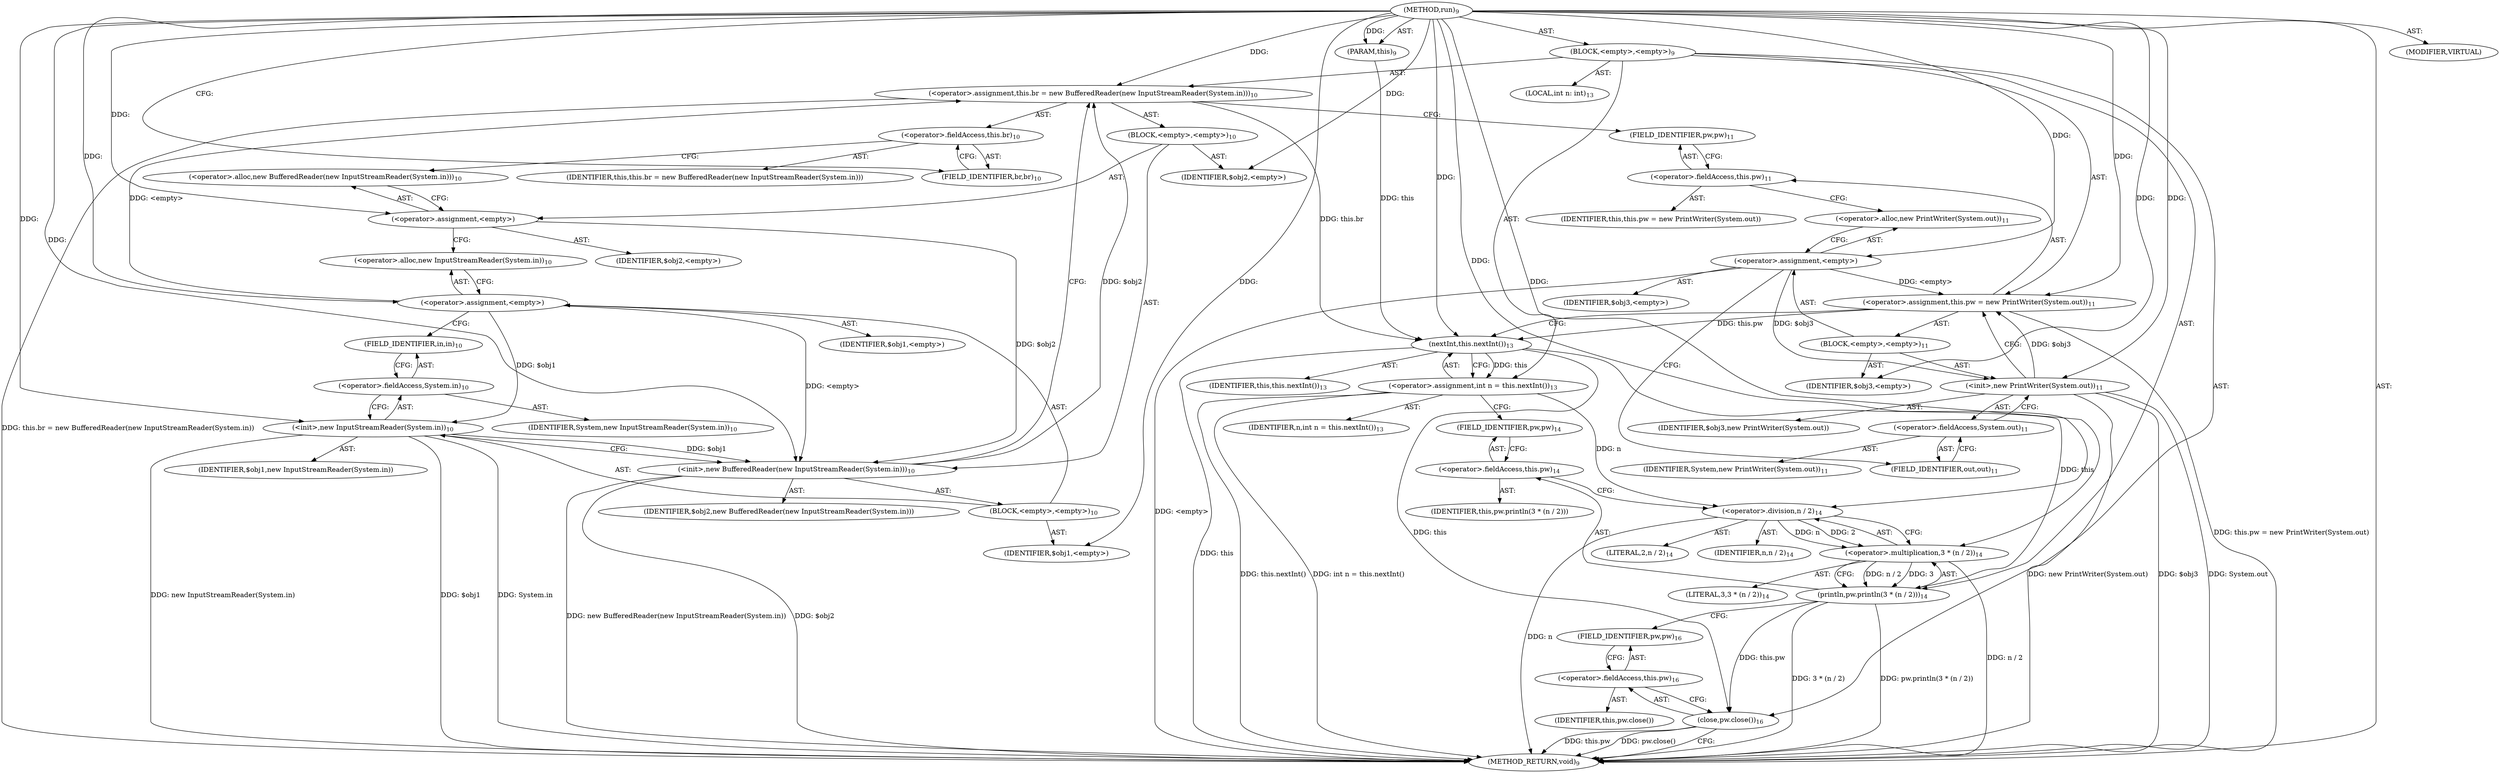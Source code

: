 digraph "run" {  
"38" [label = <(METHOD,run)<SUB>9</SUB>> ]
"4" [label = <(PARAM,this)<SUB>9</SUB>> ]
"39" [label = <(BLOCK,&lt;empty&gt;,&lt;empty&gt;)<SUB>9</SUB>> ]
"40" [label = <(&lt;operator&gt;.assignment,this.br = new BufferedReader(new InputStreamReader(System.in)))<SUB>10</SUB>> ]
"41" [label = <(&lt;operator&gt;.fieldAccess,this.br)<SUB>10</SUB>> ]
"42" [label = <(IDENTIFIER,this,this.br = new BufferedReader(new InputStreamReader(System.in)))> ]
"43" [label = <(FIELD_IDENTIFIER,br,br)<SUB>10</SUB>> ]
"44" [label = <(BLOCK,&lt;empty&gt;,&lt;empty&gt;)<SUB>10</SUB>> ]
"45" [label = <(&lt;operator&gt;.assignment,&lt;empty&gt;)> ]
"46" [label = <(IDENTIFIER,$obj2,&lt;empty&gt;)> ]
"47" [label = <(&lt;operator&gt;.alloc,new BufferedReader(new InputStreamReader(System.in)))<SUB>10</SUB>> ]
"48" [label = <(&lt;init&gt;,new BufferedReader(new InputStreamReader(System.in)))<SUB>10</SUB>> ]
"49" [label = <(IDENTIFIER,$obj2,new BufferedReader(new InputStreamReader(System.in)))> ]
"50" [label = <(BLOCK,&lt;empty&gt;,&lt;empty&gt;)<SUB>10</SUB>> ]
"51" [label = <(&lt;operator&gt;.assignment,&lt;empty&gt;)> ]
"52" [label = <(IDENTIFIER,$obj1,&lt;empty&gt;)> ]
"53" [label = <(&lt;operator&gt;.alloc,new InputStreamReader(System.in))<SUB>10</SUB>> ]
"54" [label = <(&lt;init&gt;,new InputStreamReader(System.in))<SUB>10</SUB>> ]
"55" [label = <(IDENTIFIER,$obj1,new InputStreamReader(System.in))> ]
"56" [label = <(&lt;operator&gt;.fieldAccess,System.in)<SUB>10</SUB>> ]
"57" [label = <(IDENTIFIER,System,new InputStreamReader(System.in))<SUB>10</SUB>> ]
"58" [label = <(FIELD_IDENTIFIER,in,in)<SUB>10</SUB>> ]
"59" [label = <(IDENTIFIER,$obj1,&lt;empty&gt;)> ]
"60" [label = <(IDENTIFIER,$obj2,&lt;empty&gt;)> ]
"61" [label = <(&lt;operator&gt;.assignment,this.pw = new PrintWriter(System.out))<SUB>11</SUB>> ]
"62" [label = <(&lt;operator&gt;.fieldAccess,this.pw)<SUB>11</SUB>> ]
"63" [label = <(IDENTIFIER,this,this.pw = new PrintWriter(System.out))> ]
"64" [label = <(FIELD_IDENTIFIER,pw,pw)<SUB>11</SUB>> ]
"65" [label = <(BLOCK,&lt;empty&gt;,&lt;empty&gt;)<SUB>11</SUB>> ]
"66" [label = <(&lt;operator&gt;.assignment,&lt;empty&gt;)> ]
"67" [label = <(IDENTIFIER,$obj3,&lt;empty&gt;)> ]
"68" [label = <(&lt;operator&gt;.alloc,new PrintWriter(System.out))<SUB>11</SUB>> ]
"69" [label = <(&lt;init&gt;,new PrintWriter(System.out))<SUB>11</SUB>> ]
"70" [label = <(IDENTIFIER,$obj3,new PrintWriter(System.out))> ]
"71" [label = <(&lt;operator&gt;.fieldAccess,System.out)<SUB>11</SUB>> ]
"72" [label = <(IDENTIFIER,System,new PrintWriter(System.out))<SUB>11</SUB>> ]
"73" [label = <(FIELD_IDENTIFIER,out,out)<SUB>11</SUB>> ]
"74" [label = <(IDENTIFIER,$obj3,&lt;empty&gt;)> ]
"75" [label = <(LOCAL,int n: int)<SUB>13</SUB>> ]
"76" [label = <(&lt;operator&gt;.assignment,int n = this.nextInt())<SUB>13</SUB>> ]
"77" [label = <(IDENTIFIER,n,int n = this.nextInt())<SUB>13</SUB>> ]
"78" [label = <(nextInt,this.nextInt())<SUB>13</SUB>> ]
"3" [label = <(IDENTIFIER,this,this.nextInt())<SUB>13</SUB>> ]
"79" [label = <(println,pw.println(3 * (n / 2)))<SUB>14</SUB>> ]
"80" [label = <(&lt;operator&gt;.fieldAccess,this.pw)<SUB>14</SUB>> ]
"81" [label = <(IDENTIFIER,this,pw.println(3 * (n / 2)))> ]
"82" [label = <(FIELD_IDENTIFIER,pw,pw)<SUB>14</SUB>> ]
"83" [label = <(&lt;operator&gt;.multiplication,3 * (n / 2))<SUB>14</SUB>> ]
"84" [label = <(LITERAL,3,3 * (n / 2))<SUB>14</SUB>> ]
"85" [label = <(&lt;operator&gt;.division,n / 2)<SUB>14</SUB>> ]
"86" [label = <(IDENTIFIER,n,n / 2)<SUB>14</SUB>> ]
"87" [label = <(LITERAL,2,n / 2)<SUB>14</SUB>> ]
"88" [label = <(close,pw.close())<SUB>16</SUB>> ]
"89" [label = <(&lt;operator&gt;.fieldAccess,this.pw)<SUB>16</SUB>> ]
"90" [label = <(IDENTIFIER,this,pw.close())> ]
"91" [label = <(FIELD_IDENTIFIER,pw,pw)<SUB>16</SUB>> ]
"92" [label = <(MODIFIER,VIRTUAL)> ]
"93" [label = <(METHOD_RETURN,void)<SUB>9</SUB>> ]
  "38" -> "4"  [ label = "AST: "] 
  "38" -> "39"  [ label = "AST: "] 
  "38" -> "92"  [ label = "AST: "] 
  "38" -> "93"  [ label = "AST: "] 
  "39" -> "40"  [ label = "AST: "] 
  "39" -> "61"  [ label = "AST: "] 
  "39" -> "75"  [ label = "AST: "] 
  "39" -> "76"  [ label = "AST: "] 
  "39" -> "79"  [ label = "AST: "] 
  "39" -> "88"  [ label = "AST: "] 
  "40" -> "41"  [ label = "AST: "] 
  "40" -> "44"  [ label = "AST: "] 
  "41" -> "42"  [ label = "AST: "] 
  "41" -> "43"  [ label = "AST: "] 
  "44" -> "45"  [ label = "AST: "] 
  "44" -> "48"  [ label = "AST: "] 
  "44" -> "60"  [ label = "AST: "] 
  "45" -> "46"  [ label = "AST: "] 
  "45" -> "47"  [ label = "AST: "] 
  "48" -> "49"  [ label = "AST: "] 
  "48" -> "50"  [ label = "AST: "] 
  "50" -> "51"  [ label = "AST: "] 
  "50" -> "54"  [ label = "AST: "] 
  "50" -> "59"  [ label = "AST: "] 
  "51" -> "52"  [ label = "AST: "] 
  "51" -> "53"  [ label = "AST: "] 
  "54" -> "55"  [ label = "AST: "] 
  "54" -> "56"  [ label = "AST: "] 
  "56" -> "57"  [ label = "AST: "] 
  "56" -> "58"  [ label = "AST: "] 
  "61" -> "62"  [ label = "AST: "] 
  "61" -> "65"  [ label = "AST: "] 
  "62" -> "63"  [ label = "AST: "] 
  "62" -> "64"  [ label = "AST: "] 
  "65" -> "66"  [ label = "AST: "] 
  "65" -> "69"  [ label = "AST: "] 
  "65" -> "74"  [ label = "AST: "] 
  "66" -> "67"  [ label = "AST: "] 
  "66" -> "68"  [ label = "AST: "] 
  "69" -> "70"  [ label = "AST: "] 
  "69" -> "71"  [ label = "AST: "] 
  "71" -> "72"  [ label = "AST: "] 
  "71" -> "73"  [ label = "AST: "] 
  "76" -> "77"  [ label = "AST: "] 
  "76" -> "78"  [ label = "AST: "] 
  "78" -> "3"  [ label = "AST: "] 
  "79" -> "80"  [ label = "AST: "] 
  "79" -> "83"  [ label = "AST: "] 
  "80" -> "81"  [ label = "AST: "] 
  "80" -> "82"  [ label = "AST: "] 
  "83" -> "84"  [ label = "AST: "] 
  "83" -> "85"  [ label = "AST: "] 
  "85" -> "86"  [ label = "AST: "] 
  "85" -> "87"  [ label = "AST: "] 
  "88" -> "89"  [ label = "AST: "] 
  "89" -> "90"  [ label = "AST: "] 
  "89" -> "91"  [ label = "AST: "] 
  "40" -> "64"  [ label = "CFG: "] 
  "61" -> "78"  [ label = "CFG: "] 
  "76" -> "82"  [ label = "CFG: "] 
  "79" -> "91"  [ label = "CFG: "] 
  "88" -> "93"  [ label = "CFG: "] 
  "41" -> "47"  [ label = "CFG: "] 
  "62" -> "68"  [ label = "CFG: "] 
  "78" -> "76"  [ label = "CFG: "] 
  "80" -> "85"  [ label = "CFG: "] 
  "83" -> "79"  [ label = "CFG: "] 
  "89" -> "88"  [ label = "CFG: "] 
  "43" -> "41"  [ label = "CFG: "] 
  "45" -> "53"  [ label = "CFG: "] 
  "48" -> "40"  [ label = "CFG: "] 
  "64" -> "62"  [ label = "CFG: "] 
  "66" -> "73"  [ label = "CFG: "] 
  "69" -> "61"  [ label = "CFG: "] 
  "82" -> "80"  [ label = "CFG: "] 
  "85" -> "83"  [ label = "CFG: "] 
  "91" -> "89"  [ label = "CFG: "] 
  "47" -> "45"  [ label = "CFG: "] 
  "68" -> "66"  [ label = "CFG: "] 
  "71" -> "69"  [ label = "CFG: "] 
  "51" -> "58"  [ label = "CFG: "] 
  "54" -> "48"  [ label = "CFG: "] 
  "73" -> "71"  [ label = "CFG: "] 
  "53" -> "51"  [ label = "CFG: "] 
  "56" -> "54"  [ label = "CFG: "] 
  "58" -> "56"  [ label = "CFG: "] 
  "38" -> "43"  [ label = "CFG: "] 
  "48" -> "93"  [ label = "DDG: $obj2"] 
  "54" -> "93"  [ label = "DDG: $obj1"] 
  "54" -> "93"  [ label = "DDG: System.in"] 
  "54" -> "93"  [ label = "DDG: new InputStreamReader(System.in)"] 
  "48" -> "93"  [ label = "DDG: new BufferedReader(new InputStreamReader(System.in))"] 
  "40" -> "93"  [ label = "DDG: this.br = new BufferedReader(new InputStreamReader(System.in))"] 
  "66" -> "93"  [ label = "DDG: &lt;empty&gt;"] 
  "69" -> "93"  [ label = "DDG: $obj3"] 
  "69" -> "93"  [ label = "DDG: System.out"] 
  "69" -> "93"  [ label = "DDG: new PrintWriter(System.out)"] 
  "61" -> "93"  [ label = "DDG: this.pw = new PrintWriter(System.out)"] 
  "78" -> "93"  [ label = "DDG: this"] 
  "76" -> "93"  [ label = "DDG: this.nextInt()"] 
  "76" -> "93"  [ label = "DDG: int n = this.nextInt()"] 
  "85" -> "93"  [ label = "DDG: n"] 
  "83" -> "93"  [ label = "DDG: n / 2"] 
  "79" -> "93"  [ label = "DDG: 3 * (n / 2)"] 
  "79" -> "93"  [ label = "DDG: pw.println(3 * (n / 2))"] 
  "88" -> "93"  [ label = "DDG: this.pw"] 
  "88" -> "93"  [ label = "DDG: pw.close()"] 
  "38" -> "4"  [ label = "DDG: "] 
  "51" -> "40"  [ label = "DDG: &lt;empty&gt;"] 
  "48" -> "40"  [ label = "DDG: $obj2"] 
  "38" -> "40"  [ label = "DDG: "] 
  "66" -> "61"  [ label = "DDG: &lt;empty&gt;"] 
  "69" -> "61"  [ label = "DDG: $obj3"] 
  "38" -> "61"  [ label = "DDG: "] 
  "78" -> "76"  [ label = "DDG: this"] 
  "78" -> "79"  [ label = "DDG: this"] 
  "83" -> "79"  [ label = "DDG: 3"] 
  "83" -> "79"  [ label = "DDG: n / 2"] 
  "78" -> "88"  [ label = "DDG: this"] 
  "79" -> "88"  [ label = "DDG: this.pw"] 
  "38" -> "45"  [ label = "DDG: "] 
  "38" -> "60"  [ label = "DDG: "] 
  "38" -> "66"  [ label = "DDG: "] 
  "38" -> "74"  [ label = "DDG: "] 
  "4" -> "78"  [ label = "DDG: this"] 
  "40" -> "78"  [ label = "DDG: this.br"] 
  "61" -> "78"  [ label = "DDG: this.pw"] 
  "38" -> "78"  [ label = "DDG: "] 
  "38" -> "83"  [ label = "DDG: "] 
  "85" -> "83"  [ label = "DDG: n"] 
  "85" -> "83"  [ label = "DDG: 2"] 
  "45" -> "48"  [ label = "DDG: $obj2"] 
  "38" -> "48"  [ label = "DDG: "] 
  "51" -> "48"  [ label = "DDG: &lt;empty&gt;"] 
  "54" -> "48"  [ label = "DDG: $obj1"] 
  "66" -> "69"  [ label = "DDG: $obj3"] 
  "38" -> "69"  [ label = "DDG: "] 
  "76" -> "85"  [ label = "DDG: n"] 
  "38" -> "85"  [ label = "DDG: "] 
  "38" -> "51"  [ label = "DDG: "] 
  "38" -> "59"  [ label = "DDG: "] 
  "51" -> "54"  [ label = "DDG: $obj1"] 
  "38" -> "54"  [ label = "DDG: "] 
}
